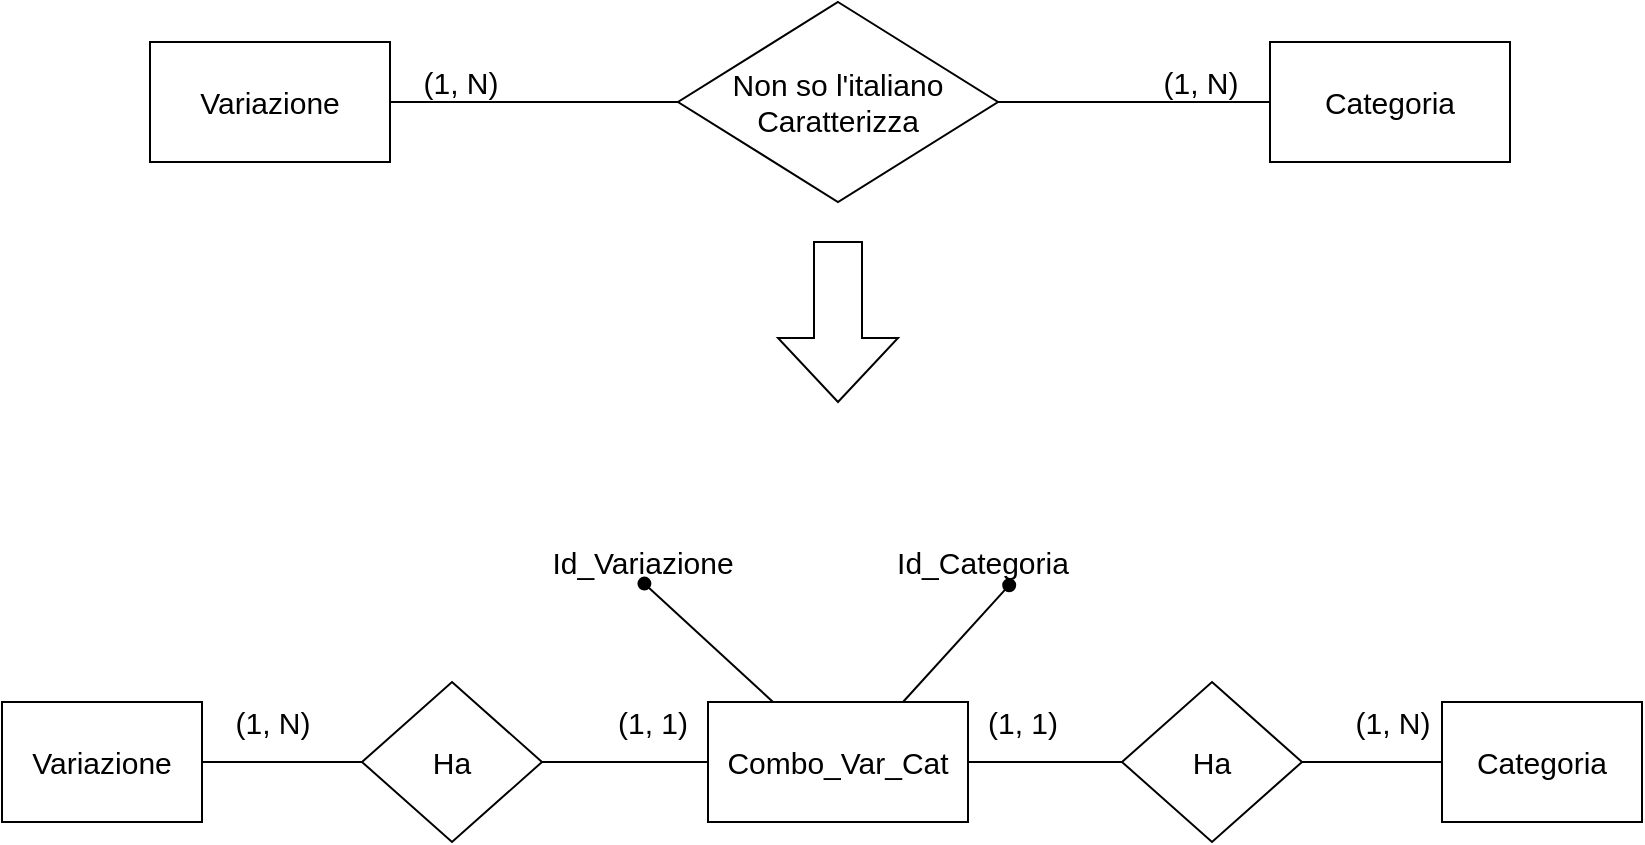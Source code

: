 <mxfile>
    <diagram id="CQpD3ggSdJv1T_SPmnv7" name="Page-1">
        <mxGraphModel dx="990" dy="563" grid="1" gridSize="10" guides="1" tooltips="1" connect="1" arrows="1" fold="1" page="1" pageScale="1" pageWidth="827" pageHeight="1169" math="0" shadow="0">
            <root>
                <mxCell id="0"/>
                <mxCell id="1" parent="0"/>
                <mxCell id="2" value="Variazione" style="whiteSpace=wrap;html=1;fontSize=15;" vertex="1" parent="1">
                    <mxGeometry x="74" y="60" width="120" height="60" as="geometry"/>
                </mxCell>
                <mxCell id="6" style="edgeStyle=none;html=1;exitX=0;exitY=0.5;exitDx=0;exitDy=0;entryX=1;entryY=0.5;entryDx=0;entryDy=0;endArrow=none;endFill=0;fontSize=15;" edge="1" parent="1" source="3" target="2">
                    <mxGeometry relative="1" as="geometry"/>
                </mxCell>
                <mxCell id="3" value="Non so l'italiano&lt;br style=&quot;font-size: 15px;&quot;&gt;Caratterizza" style="rhombus;whiteSpace=wrap;html=1;fontSize=15;" vertex="1" parent="1">
                    <mxGeometry x="338" y="40" width="160" height="100" as="geometry"/>
                </mxCell>
                <mxCell id="5" style="edgeStyle=none;html=1;exitX=0;exitY=0.5;exitDx=0;exitDy=0;entryX=1;entryY=0.5;entryDx=0;entryDy=0;endArrow=none;endFill=0;fontSize=15;" edge="1" parent="1" source="4" target="3">
                    <mxGeometry relative="1" as="geometry"/>
                </mxCell>
                <mxCell id="4" value="Categoria" style="whiteSpace=wrap;html=1;fontSize=15;" vertex="1" parent="1">
                    <mxGeometry x="634" y="60" width="120" height="60" as="geometry"/>
                </mxCell>
                <mxCell id="7" value="(1, N)" style="text;html=1;align=center;verticalAlign=middle;resizable=0;points=[];autosize=1;strokeColor=none;fillColor=none;fontSize=15;" vertex="1" parent="1">
                    <mxGeometry x="204" y="70" width="50" height="20" as="geometry"/>
                </mxCell>
                <mxCell id="9" value="(1, N)" style="text;html=1;align=center;verticalAlign=middle;resizable=0;points=[];autosize=1;strokeColor=none;fillColor=none;fontSize=15;" vertex="1" parent="1">
                    <mxGeometry x="574" y="70" width="50" height="20" as="geometry"/>
                </mxCell>
                <mxCell id="11" value="" style="shape=singleArrow;whiteSpace=wrap;html=1;arrowWidth=0.4;arrowSize=0.4;rotation=90;fontSize=15;" vertex="1" parent="1">
                    <mxGeometry x="378" y="170" width="80" height="60" as="geometry"/>
                </mxCell>
                <mxCell id="12" value="Variazione" style="whiteSpace=wrap;html=1;fontSize=15;" vertex="1" parent="1">
                    <mxGeometry y="390" width="100" height="60" as="geometry"/>
                </mxCell>
                <mxCell id="14" style="edgeStyle=none;html=1;exitX=0;exitY=0.5;exitDx=0;exitDy=0;entryX=1;entryY=0.5;entryDx=0;entryDy=0;fontSize=15;endArrow=none;endFill=0;" edge="1" parent="1" source="13" target="12">
                    <mxGeometry relative="1" as="geometry"/>
                </mxCell>
                <mxCell id="16" style="edgeStyle=none;html=1;exitX=1;exitY=0.5;exitDx=0;exitDy=0;entryX=0;entryY=0.5;entryDx=0;entryDy=0;fontSize=15;endArrow=none;endFill=0;" edge="1" parent="1" source="13" target="15">
                    <mxGeometry relative="1" as="geometry"/>
                </mxCell>
                <mxCell id="13" value="Ha" style="rhombus;whiteSpace=wrap;html=1;fontSize=15;" vertex="1" parent="1">
                    <mxGeometry x="180" y="380" width="90" height="80" as="geometry"/>
                </mxCell>
                <mxCell id="22" style="edgeStyle=none;html=1;exitX=0.25;exitY=0;exitDx=0;exitDy=0;entryX=0.511;entryY=1.04;entryDx=0;entryDy=0;entryPerimeter=0;fontSize=15;endArrow=oval;endFill=1;" edge="1" parent="1" source="15" target="21">
                    <mxGeometry relative="1" as="geometry"/>
                </mxCell>
                <mxCell id="25" style="edgeStyle=none;html=1;exitX=0.75;exitY=0;exitDx=0;exitDy=0;entryX=0.636;entryY=1.08;entryDx=0;entryDy=0;entryPerimeter=0;fontSize=15;endArrow=oval;endFill=1;" edge="1" parent="1" source="15" target="24">
                    <mxGeometry relative="1" as="geometry"/>
                </mxCell>
                <mxCell id="15" value="Combo_Var_Cat" style="whiteSpace=wrap;html=1;fontSize=15;" vertex="1" parent="1">
                    <mxGeometry x="353" y="390" width="130" height="60" as="geometry"/>
                </mxCell>
                <mxCell id="18" value="(1, N)" style="text;html=1;align=center;verticalAlign=middle;resizable=0;points=[];autosize=1;strokeColor=none;fillColor=none;fontSize=15;" vertex="1" parent="1">
                    <mxGeometry x="110" y="390" width="50" height="20" as="geometry"/>
                </mxCell>
                <mxCell id="19" value="(1, 1)" style="text;html=1;align=center;verticalAlign=middle;resizable=0;points=[];autosize=1;strokeColor=none;fillColor=none;fontSize=15;" vertex="1" parent="1">
                    <mxGeometry x="300" y="390" width="50" height="20" as="geometry"/>
                </mxCell>
                <mxCell id="21" value="Id_Variazione" style="text;html=1;align=center;verticalAlign=middle;resizable=0;points=[];autosize=1;strokeColor=none;fillColor=none;fontSize=15;" vertex="1" parent="1">
                    <mxGeometry x="265" y="310" width="110" height="20" as="geometry"/>
                </mxCell>
                <mxCell id="24" value="Id_Categoria" style="text;html=1;align=center;verticalAlign=middle;resizable=0;points=[];autosize=1;strokeColor=none;fillColor=none;fontSize=15;" vertex="1" parent="1">
                    <mxGeometry x="440" y="310" width="100" height="20" as="geometry"/>
                </mxCell>
                <mxCell id="27" style="edgeStyle=none;html=1;exitX=0;exitY=0.5;exitDx=0;exitDy=0;entryX=1;entryY=0.5;entryDx=0;entryDy=0;fontSize=15;endArrow=none;endFill=0;" edge="1" parent="1" source="26" target="15">
                    <mxGeometry relative="1" as="geometry"/>
                </mxCell>
                <mxCell id="29" style="edgeStyle=none;html=1;exitX=1;exitY=0.5;exitDx=0;exitDy=0;entryX=0;entryY=0.5;entryDx=0;entryDy=0;fontSize=15;endArrow=none;endFill=0;" edge="1" parent="1" source="26" target="28">
                    <mxGeometry relative="1" as="geometry"/>
                </mxCell>
                <mxCell id="26" value="Ha" style="rhombus;whiteSpace=wrap;html=1;fontSize=15;" vertex="1" parent="1">
                    <mxGeometry x="560" y="380" width="90" height="80" as="geometry"/>
                </mxCell>
                <mxCell id="28" value="Categoria" style="whiteSpace=wrap;html=1;fontSize=15;" vertex="1" parent="1">
                    <mxGeometry x="720" y="390" width="100" height="60" as="geometry"/>
                </mxCell>
                <mxCell id="30" value="(1, 1)" style="text;html=1;align=center;verticalAlign=middle;resizable=0;points=[];autosize=1;strokeColor=none;fillColor=none;fontSize=15;" vertex="1" parent="1">
                    <mxGeometry x="485" y="390" width="50" height="20" as="geometry"/>
                </mxCell>
                <mxCell id="31" value="(1, N)" style="text;html=1;align=center;verticalAlign=middle;resizable=0;points=[];autosize=1;strokeColor=none;fillColor=none;fontSize=15;" vertex="1" parent="1">
                    <mxGeometry x="670" y="390" width="50" height="20" as="geometry"/>
                </mxCell>
            </root>
        </mxGraphModel>
    </diagram>
</mxfile>